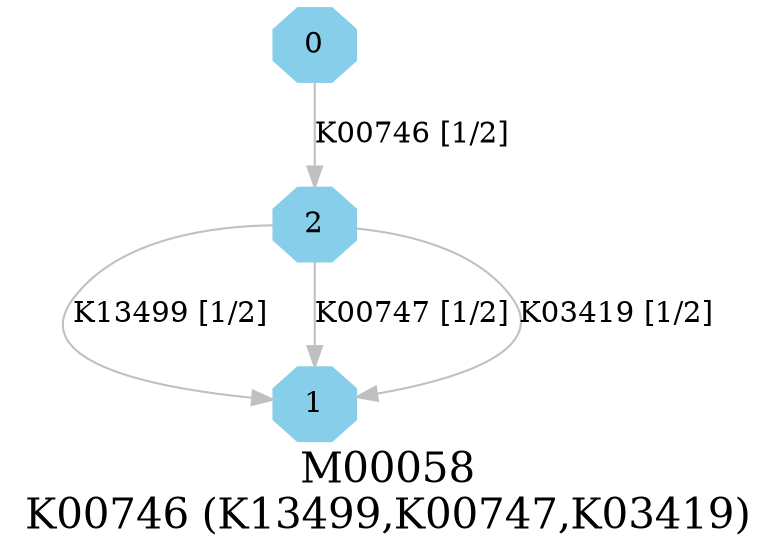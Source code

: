 digraph G {
graph [label="M00058
K00746 (K13499,K00747,K03419)",fontsize=20];
node [shape=box,style=filled];
edge [len=3,color=grey];
{node [width=.3,height=.3,shape=octagon,style=filled,color=skyblue] 0 1 2 }
0 -> 2 [label="K00746 [1/2]"];
2 -> 1 [label="K13499 [1/2]"];
2 -> 1 [label="K00747 [1/2]"];
2 -> 1 [label="K03419 [1/2]"];
}